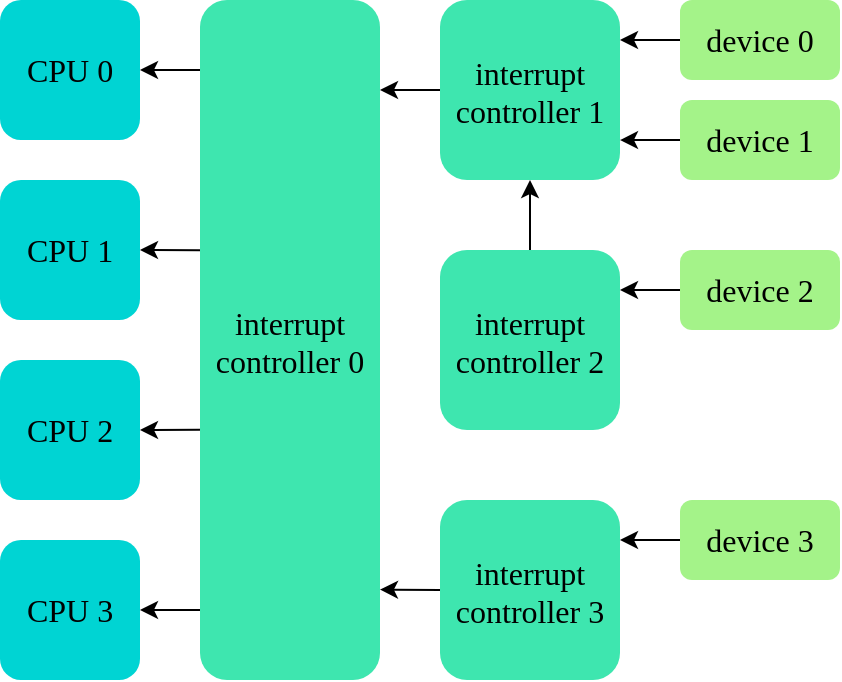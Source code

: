 <mxfile scale="1" border="0" disableSvgWarning="true">
    <diagram id="7UPiW0mfYseOWs64PVZV" name="Page-1">
        <mxGraphModel dx="292" dy="160" grid="1" gridSize="10" guides="1" tooltips="1" connect="1" arrows="1" fold="1" page="1" pageScale="1" pageWidth="827" pageHeight="1169" math="0" shadow="0">
            <root>
                <mxCell id="0"/>
                <mxCell id="1" parent="0"/>
                <mxCell id="19" value="interrupt&#10;controller 0" style="%3CmxGraphModel%3E%3Croot%3E%3CmxCell%20id%3D%220%22%2F%3E%3CmxCell%20id%3D%221%22%20parent%3D%220%22%2F%3E%3CmxCell%20id%3D%222%22%20value%3D%22%E7%94%B3%E8%AF%B7%20IPIPE_IPI_BASE%20~%26%2310%3BIPIPE_IPI_BASE%20%2B%20NR_IPI%20%2B%26%2310%3BIPIPE_OOB_IPI_NR%20%E6%89%80%E6%9C%89%20ipipe%26%2310%3Bvirq%20%E5%8F%B7%22%20style%3D%22text%3BstrokeColor%3Dnone%3BfillColor%3D%23B3AFB5%3Balign%3Dcenter%3BverticalAlign%3Dmiddle%3BspacingLeft%3D4%3BspacingRight%3D4%3Boverflow%3Dhidden%3Brotatable%3D0%3Bpoints%3D%5B%5B0%2C0.5%5D%2C%5B1%2C0.5%5D%5D%3BportConstraint%3Deastwest%3BfontFamily%3DCourier%20New%3BfontSize%3D16%3BtextDirection%3Dltr%3BfontStyle%3D1%3Brounded%3D1%3BfontColor%3D%23000000%3BlabelBackgroundColor%3Dnone%3B%22%20vertex%3D%221%22%20parent%3D%221%22%3E%3CmxGeometry%20x%3D%22480%22%20y%3D%22512.5%22%20width%3D%22275%22%20height%3D%2285%22%20as%3D%22geometry%22%2F%3E%3C%2FmxCell%3E%3C%2Froot%3E%3C%2FmxGraphModel%3E;fontSize=16;fontFamily=Times New Roman;rounded=1;strokeColor=none;fillColor=#3EE6AF;fontColor=#000000;" parent="1" vertex="1">
                    <mxGeometry x="150" y="160" width="90" height="340" as="geometry"/>
                </mxCell>
                <mxCell id="3" value="&lt;font&gt;CPU 0&lt;/font&gt;" style="rounded=1;whiteSpace=wrap;html=1;fontSize=16;fillColor=#00D4D3;fontColor=#000000;strokeColor=none;fontFamily=Times New Roman;fontStyle=0;fillStyle=auto;gradientColor=none;container=0;" parent="1" vertex="1">
                    <mxGeometry x="50" y="160" width="70" height="70" as="geometry"/>
                </mxCell>
                <mxCell id="107" style="edgeStyle=none;html=1;exitX=0;exitY=0.5;exitDx=0;exitDy=0;" edge="1" parent="1" source="31">
                    <mxGeometry relative="1" as="geometry">
                        <mxPoint x="240" y="205" as="targetPoint"/>
                    </mxGeometry>
                </mxCell>
                <mxCell id="31" value="interrupt&#10;controller 1" style="%3CmxGraphModel%3E%3Croot%3E%3CmxCell%20id%3D%220%22%2F%3E%3CmxCell%20id%3D%221%22%20parent%3D%220%22%2F%3E%3CmxCell%20id%3D%222%22%20value%3D%22%E7%94%B3%E8%AF%B7%20IPIPE_IPI_BASE%20~%26%2310%3BIPIPE_IPI_BASE%20%2B%20NR_IPI%20%2B%26%2310%3BIPIPE_OOB_IPI_NR%20%E6%89%80%E6%9C%89%20ipipe%26%2310%3Bvirq%20%E5%8F%B7%22%20style%3D%22text%3BstrokeColor%3Dnone%3BfillColor%3D%23B3AFB5%3Balign%3Dcenter%3BverticalAlign%3Dmiddle%3BspacingLeft%3D4%3BspacingRight%3D4%3Boverflow%3Dhidden%3Brotatable%3D0%3Bpoints%3D%5B%5B0%2C0.5%5D%2C%5B1%2C0.5%5D%5D%3BportConstraint%3Deastwest%3BfontFamily%3DCourier%20New%3BfontSize%3D16%3BtextDirection%3Dltr%3BfontStyle%3D1%3Brounded%3D1%3BfontColor%3D%23000000%3BlabelBackgroundColor%3Dnone%3B%22%20vertex%3D%221%22%20parent%3D%221%22%3E%3CmxGeometry%20x%3D%22480%22%20y%3D%22512.5%22%20width%3D%22275%22%20height%3D%2285%22%20as%3D%22geometry%22%2F%3E%3C%2FmxCell%3E%3C%2Froot%3E%3C%2FmxGraphModel%3E;fontSize=16;fontFamily=Times New Roman;rounded=1;strokeColor=none;fillColor=#3EE6AF;fontColor=#000000;" parent="1" vertex="1">
                    <mxGeometry x="270" y="160" width="90" height="90" as="geometry"/>
                </mxCell>
                <mxCell id="109" style="edgeStyle=none;html=1;exitX=0;exitY=0.5;exitDx=0;exitDy=0;entryX=1;entryY=0.222;entryDx=0;entryDy=0;entryPerimeter=0;" edge="1" parent="1" source="56" target="31">
                    <mxGeometry relative="1" as="geometry"/>
                </mxCell>
                <mxCell id="56" value="&lt;font&gt;device 0&lt;/font&gt;" style="rounded=1;whiteSpace=wrap;html=1;strokeColor=none;fontSize=16;fillColor=#A4F389;fontColor=#000000;fontFamily=Times New Roman;fontStyle=0;container=0;" parent="1" vertex="1">
                    <mxGeometry x="390" y="160" width="80" height="40" as="geometry"/>
                </mxCell>
                <mxCell id="110" style="edgeStyle=none;html=1;exitX=0;exitY=0.5;exitDx=0;exitDy=0;entryX=1;entryY=0.778;entryDx=0;entryDy=0;entryPerimeter=0;" edge="1" parent="1" source="65" target="31">
                    <mxGeometry relative="1" as="geometry"/>
                </mxCell>
                <mxCell id="65" value="&lt;font&gt;device 1&lt;/font&gt;" style="rounded=1;whiteSpace=wrap;html=1;strokeColor=none;fontSize=16;fillColor=#A4F389;fontColor=#000000;fontFamily=Times New Roman;fontStyle=0;container=0;" parent="1" vertex="1">
                    <mxGeometry x="390" y="210" width="80" height="40" as="geometry"/>
                </mxCell>
                <mxCell id="111" style="edgeStyle=none;html=1;exitX=0;exitY=0.5;exitDx=0;exitDy=0;entryX=1;entryY=0.222;entryDx=0;entryDy=0;entryPerimeter=0;" edge="1" parent="1" source="68" target="83">
                    <mxGeometry relative="1" as="geometry"/>
                </mxCell>
                <mxCell id="68" value="&lt;font&gt;device 2&lt;/font&gt;" style="rounded=1;whiteSpace=wrap;html=1;strokeColor=none;fontSize=16;fillColor=#A4F389;fontColor=#000000;fontFamily=Times New Roman;fontStyle=0;container=0;" parent="1" vertex="1">
                    <mxGeometry x="390" y="285" width="80" height="40" as="geometry"/>
                </mxCell>
                <mxCell id="74" value="&lt;font&gt;CPU 2&lt;/font&gt;" style="rounded=1;whiteSpace=wrap;html=1;fontSize=16;fillColor=#00D4D3;fontColor=#000000;strokeColor=none;fontFamily=Times New Roman;fontStyle=0;fillStyle=auto;gradientColor=none;container=0;" vertex="1" parent="1">
                    <mxGeometry x="50" y="340" width="70" height="70" as="geometry"/>
                </mxCell>
                <mxCell id="75" value="&lt;font&gt;CPU 3&lt;/font&gt;" style="rounded=1;whiteSpace=wrap;html=1;fontSize=16;fillColor=#00D4D3;fontColor=#000000;strokeColor=none;fontFamily=Times New Roman;fontStyle=0;fillStyle=auto;gradientColor=none;container=0;" vertex="1" parent="1">
                    <mxGeometry x="50" y="430" width="70" height="70" as="geometry"/>
                </mxCell>
                <mxCell id="76" value="&lt;font&gt;CPU 1&lt;/font&gt;" style="rounded=1;whiteSpace=wrap;html=1;fontSize=16;fillColor=#00D4D3;fontColor=#000000;strokeColor=none;fontFamily=Times New Roman;fontStyle=0;fillStyle=auto;gradientColor=none;container=0;" vertex="1" parent="1">
                    <mxGeometry x="50" y="250" width="70" height="70" as="geometry"/>
                </mxCell>
                <mxCell id="114" style="edgeStyle=none;html=1;exitX=0.5;exitY=0;exitDx=0;exitDy=0;entryX=0.5;entryY=1;entryDx=0;entryDy=0;fontFamily=Times New Roman;fontSize=16;fontColor=#000000;" edge="1" parent="1" source="83" target="31">
                    <mxGeometry relative="1" as="geometry"/>
                </mxCell>
                <mxCell id="83" value="interrupt&#10;controller 2" style="%3CmxGraphModel%3E%3Croot%3E%3CmxCell%20id%3D%220%22%2F%3E%3CmxCell%20id%3D%221%22%20parent%3D%220%22%2F%3E%3CmxCell%20id%3D%222%22%20value%3D%22%E7%94%B3%E8%AF%B7%20IPIPE_IPI_BASE%20~%26%2310%3BIPIPE_IPI_BASE%20%2B%20NR_IPI%20%2B%26%2310%3BIPIPE_OOB_IPI_NR%20%E6%89%80%E6%9C%89%20ipipe%26%2310%3Bvirq%20%E5%8F%B7%22%20style%3D%22text%3BstrokeColor%3Dnone%3BfillColor%3D%23B3AFB5%3Balign%3Dcenter%3BverticalAlign%3Dmiddle%3BspacingLeft%3D4%3BspacingRight%3D4%3Boverflow%3Dhidden%3Brotatable%3D0%3Bpoints%3D%5B%5B0%2C0.5%5D%2C%5B1%2C0.5%5D%5D%3BportConstraint%3Deastwest%3BfontFamily%3DCourier%20New%3BfontSize%3D16%3BtextDirection%3Dltr%3BfontStyle%3D1%3Brounded%3D1%3BfontColor%3D%23000000%3BlabelBackgroundColor%3Dnone%3B%22%20vertex%3D%221%22%20parent%3D%221%22%3E%3CmxGeometry%20x%3D%22480%22%20y%3D%22512.5%22%20width%3D%22275%22%20height%3D%2285%22%20as%3D%22geometry%22%2F%3E%3C%2FmxCell%3E%3C%2Froot%3E%3C%2FmxGraphModel%3E;fontSize=16;fontFamily=Times New Roman;rounded=1;strokeColor=none;fillColor=#3EE6AF;fontColor=#000000;" vertex="1" parent="1">
                    <mxGeometry x="270" y="285" width="90" height="90" as="geometry"/>
                </mxCell>
                <mxCell id="115" style="edgeStyle=none;html=1;exitX=0;exitY=0.5;exitDx=0;exitDy=0;entryX=1;entryY=0.867;entryDx=0;entryDy=0;entryPerimeter=0;fontFamily=Times New Roman;fontSize=16;fontColor=#000000;" edge="1" parent="1" source="93" target="19">
                    <mxGeometry relative="1" as="geometry"/>
                </mxCell>
                <mxCell id="93" value="interrupt&#10;controller 3" style="%3CmxGraphModel%3E%3Croot%3E%3CmxCell%20id%3D%220%22%2F%3E%3CmxCell%20id%3D%221%22%20parent%3D%220%22%2F%3E%3CmxCell%20id%3D%222%22%20value%3D%22%E7%94%B3%E8%AF%B7%20IPIPE_IPI_BASE%20~%26%2310%3BIPIPE_IPI_BASE%20%2B%20NR_IPI%20%2B%26%2310%3BIPIPE_OOB_IPI_NR%20%E6%89%80%E6%9C%89%20ipipe%26%2310%3Bvirq%20%E5%8F%B7%22%20style%3D%22text%3BstrokeColor%3Dnone%3BfillColor%3D%23B3AFB5%3Balign%3Dcenter%3BverticalAlign%3Dmiddle%3BspacingLeft%3D4%3BspacingRight%3D4%3Boverflow%3Dhidden%3Brotatable%3D0%3Bpoints%3D%5B%5B0%2C0.5%5D%2C%5B1%2C0.5%5D%5D%3BportConstraint%3Deastwest%3BfontFamily%3DCourier%20New%3BfontSize%3D16%3BtextDirection%3Dltr%3BfontStyle%3D1%3Brounded%3D1%3BfontColor%3D%23000000%3BlabelBackgroundColor%3Dnone%3B%22%20vertex%3D%221%22%20parent%3D%221%22%3E%3CmxGeometry%20x%3D%22480%22%20y%3D%22512.5%22%20width%3D%22275%22%20height%3D%2285%22%20as%3D%22geometry%22%2F%3E%3C%2FmxCell%3E%3C%2Froot%3E%3C%2FmxGraphModel%3E;fontSize=16;fontFamily=Times New Roman;rounded=1;strokeColor=none;fillColor=#3EE6AF;fontColor=#000000;" vertex="1" parent="1">
                    <mxGeometry x="270" y="410" width="90" height="90" as="geometry"/>
                </mxCell>
                <mxCell id="113" style="edgeStyle=none;html=1;exitX=0;exitY=0.5;exitDx=0;exitDy=0;entryX=1;entryY=0.222;entryDx=0;entryDy=0;entryPerimeter=0;" edge="1" parent="1" source="100" target="93">
                    <mxGeometry relative="1" as="geometry"/>
                </mxCell>
                <mxCell id="100" value="&lt;font&gt;device 3&lt;/font&gt;" style="rounded=1;whiteSpace=wrap;html=1;strokeColor=none;fontSize=16;fillColor=#A4F389;fontColor=#000000;fontFamily=Times New Roman;fontStyle=0;container=0;" vertex="1" parent="1">
                    <mxGeometry x="390" y="410" width="80" height="40" as="geometry"/>
                </mxCell>
                <mxCell id="102" value="" style="endArrow=classic;html=1;entryX=1;entryY=0.5;entryDx=0;entryDy=0;exitX=0;exitY=0.103;exitDx=0;exitDy=0;exitPerimeter=0;" edge="1" parent="1" source="19" target="3">
                    <mxGeometry width="50" height="50" relative="1" as="geometry">
                        <mxPoint x="20" y="350" as="sourcePoint"/>
                        <mxPoint x="70" y="300" as="targetPoint"/>
                    </mxGeometry>
                </mxCell>
                <mxCell id="103" value="" style="endArrow=classic;html=1;entryX=1;entryY=0.5;entryDx=0;entryDy=0;exitX=0;exitY=0.368;exitDx=0;exitDy=0;exitPerimeter=0;" edge="1" parent="1" source="19" target="76">
                    <mxGeometry width="50" height="50" relative="1" as="geometry">
                        <mxPoint y="370" as="sourcePoint"/>
                        <mxPoint x="50" y="320" as="targetPoint"/>
                    </mxGeometry>
                </mxCell>
                <mxCell id="104" value="" style="endArrow=classic;html=1;entryX=1;entryY=0.5;entryDx=0;entryDy=0;exitX=0;exitY=0.632;exitDx=0;exitDy=0;exitPerimeter=0;" edge="1" parent="1" source="19" target="74">
                    <mxGeometry width="50" height="50" relative="1" as="geometry">
                        <mxPoint x="160" y="430" as="sourcePoint"/>
                        <mxPoint x="210" y="380" as="targetPoint"/>
                    </mxGeometry>
                </mxCell>
                <mxCell id="105" value="" style="endArrow=classic;html=1;entryX=1;entryY=0.5;entryDx=0;entryDy=0;exitX=0;exitY=0.897;exitDx=0;exitDy=0;exitPerimeter=0;" edge="1" parent="1" source="19" target="75">
                    <mxGeometry width="50" height="50" relative="1" as="geometry">
                        <mxPoint x="110" y="520" as="sourcePoint"/>
                        <mxPoint x="160" y="470" as="targetPoint"/>
                    </mxGeometry>
                </mxCell>
            </root>
        </mxGraphModel>
    </diagram>
</mxfile>